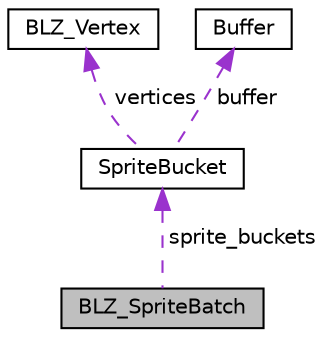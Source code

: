 digraph "BLZ_SpriteBatch"
{
  edge [fontname="Helvetica",fontsize="10",labelfontname="Helvetica",labelfontsize="10"];
  node [fontname="Helvetica",fontsize="10",shape=record];
  Node1 [label="BLZ_SpriteBatch",height=0.2,width=0.4,color="black", fillcolor="grey75", style="filled", fontcolor="black"];
  Node2 -> Node1 [dir="back",color="darkorchid3",fontsize="10",style="dashed",label=" sprite_buckets" ,fontname="Helvetica"];
  Node2 [label="SpriteBucket",height=0.2,width=0.4,color="black", fillcolor="white", style="filled",URL="$structSpriteBucket.html"];
  Node3 -> Node2 [dir="back",color="darkorchid3",fontsize="10",style="dashed",label=" vertices" ,fontname="Helvetica"];
  Node3 [label="BLZ_Vertex",height=0.2,width=0.4,color="black", fillcolor="white", style="filled",URL="$structBLZ__Vertex.html"];
  Node4 -> Node2 [dir="back",color="darkorchid3",fontsize="10",style="dashed",label=" buffer" ,fontname="Helvetica"];
  Node4 [label="Buffer",height=0.2,width=0.4,color="black", fillcolor="white", style="filled",URL="$structBuffer.html"];
}
